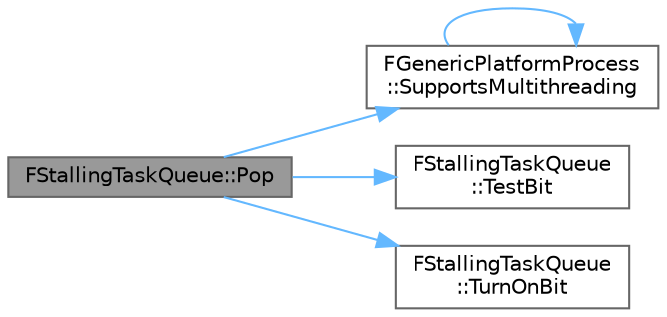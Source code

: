 digraph "FStallingTaskQueue::Pop"
{
 // INTERACTIVE_SVG=YES
 // LATEX_PDF_SIZE
  bgcolor="transparent";
  edge [fontname=Helvetica,fontsize=10,labelfontname=Helvetica,labelfontsize=10];
  node [fontname=Helvetica,fontsize=10,shape=box,height=0.2,width=0.4];
  rankdir="LR";
  Node1 [id="Node000001",label="FStallingTaskQueue::Pop",height=0.2,width=0.4,color="gray40", fillcolor="grey60", style="filled", fontcolor="black",tooltip=" "];
  Node1 -> Node2 [id="edge1_Node000001_Node000002",color="steelblue1",style="solid",tooltip=" "];
  Node2 [id="Node000002",label="FGenericPlatformProcess\l::SupportsMultithreading",height=0.2,width=0.4,color="grey40", fillcolor="white", style="filled",URL="$d6/d6d/structFGenericPlatformProcess.html#a51272a11f14107bfd7fa9ba8285d670e",tooltip="Gets whether this platform can use multiple threads."];
  Node2 -> Node2 [id="edge2_Node000002_Node000002",color="steelblue1",style="solid",tooltip=" "];
  Node1 -> Node3 [id="edge3_Node000001_Node000003",color="steelblue1",style="solid",tooltip=" "];
  Node3 [id="Node000003",label="FStallingTaskQueue\l::TestBit",height=0.2,width=0.4,color="grey40", fillcolor="white", style="filled",URL="$d1/d38/classFStallingTaskQueue.html#a341666116f08d424f22fd65cf4d0817f",tooltip=" "];
  Node1 -> Node4 [id="edge4_Node000001_Node000004",color="steelblue1",style="solid",tooltip=" "];
  Node4 [id="Node000004",label="FStallingTaskQueue\l::TurnOnBit",height=0.2,width=0.4,color="grey40", fillcolor="white", style="filled",URL="$d1/d38/classFStallingTaskQueue.html#a87e38484d60f4c9fe5e2c10e5dcde8bb",tooltip=" "];
}

